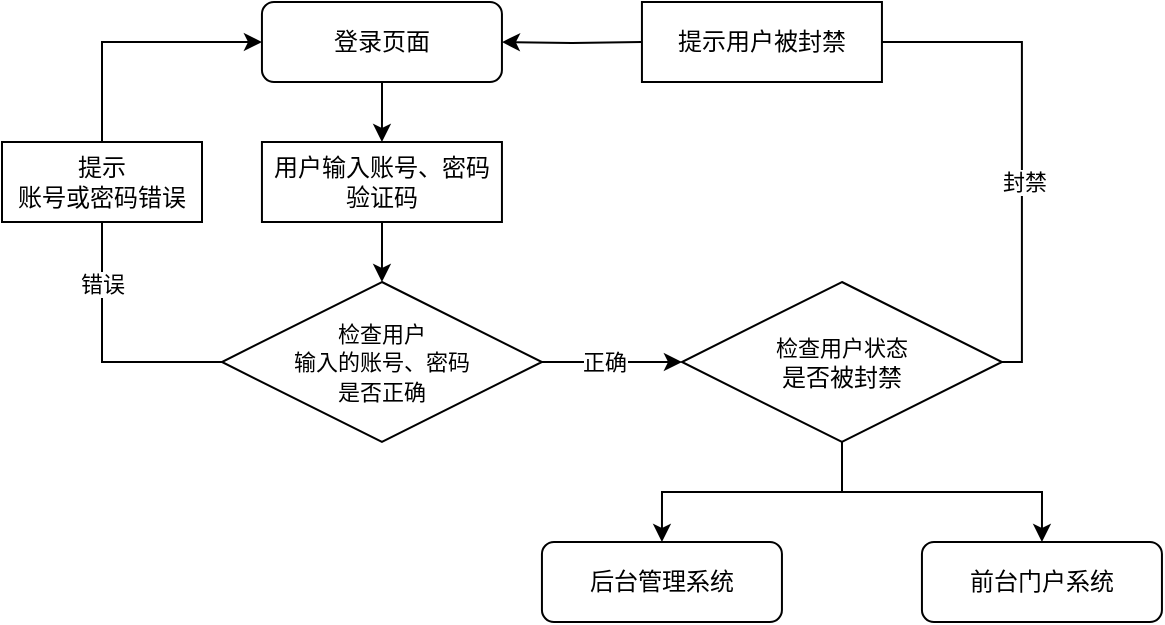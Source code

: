 <mxfile version="20.5.1" type="github">
  <diagram id="C5RBs43oDa-KdzZeNtuy" name="Page-1">
    <mxGraphModel dx="981" dy="526" grid="1" gridSize="10" guides="1" tooltips="1" connect="1" arrows="1" fold="1" page="1" pageScale="1" pageWidth="827" pageHeight="1169" math="0" shadow="0">
      <root>
        <mxCell id="WIyWlLk6GJQsqaUBKTNV-0" />
        <mxCell id="WIyWlLk6GJQsqaUBKTNV-1" parent="WIyWlLk6GJQsqaUBKTNV-0" />
        <mxCell id="uxCPb5951isJVDWly0Wi-1" style="edgeStyle=orthogonalEdgeStyle;rounded=0;orthogonalLoop=1;jettySize=auto;html=1;entryX=0.5;entryY=0;entryDx=0;entryDy=0;" edge="1" parent="WIyWlLk6GJQsqaUBKTNV-1" source="WIyWlLk6GJQsqaUBKTNV-3" target="uxCPb5951isJVDWly0Wi-0">
          <mxGeometry relative="1" as="geometry" />
        </mxCell>
        <mxCell id="WIyWlLk6GJQsqaUBKTNV-3" value="登录页面" style="rounded=1;whiteSpace=wrap;html=1;fontSize=12;glass=0;strokeWidth=1;shadow=0;" parent="WIyWlLk6GJQsqaUBKTNV-1" vertex="1">
          <mxGeometry x="229.97" y="310" width="120" height="40" as="geometry" />
        </mxCell>
        <mxCell id="uxCPb5951isJVDWly0Wi-4" style="edgeStyle=orthogonalEdgeStyle;rounded=0;orthogonalLoop=1;jettySize=auto;html=1;entryX=0.5;entryY=0;entryDx=0;entryDy=0;" edge="1" parent="WIyWlLk6GJQsqaUBKTNV-1" source="uxCPb5951isJVDWly0Wi-0" target="uxCPb5951isJVDWly0Wi-3">
          <mxGeometry relative="1" as="geometry" />
        </mxCell>
        <mxCell id="uxCPb5951isJVDWly0Wi-0" value="用户输入账号、密码验证码" style="rounded=0;whiteSpace=wrap;html=1;" vertex="1" parent="WIyWlLk6GJQsqaUBKTNV-1">
          <mxGeometry x="229.97" y="380" width="120" height="40" as="geometry" />
        </mxCell>
        <mxCell id="uxCPb5951isJVDWly0Wi-5" style="edgeStyle=orthogonalEdgeStyle;rounded=0;orthogonalLoop=1;jettySize=auto;html=1;fontSize=11;entryX=0;entryY=0.5;entryDx=0;entryDy=0;" edge="1" parent="WIyWlLk6GJQsqaUBKTNV-1">
          <mxGeometry relative="1" as="geometry">
            <mxPoint x="229.97" y="330" as="targetPoint" />
            <mxPoint x="210.027" y="490.029" as="sourcePoint" />
            <Array as="points">
              <mxPoint x="150" y="490" />
              <mxPoint x="150" y="330" />
            </Array>
          </mxGeometry>
        </mxCell>
        <mxCell id="uxCPb5951isJVDWly0Wi-6" value="错误" style="edgeLabel;html=1;align=center;verticalAlign=middle;resizable=0;points=[];fontSize=11;" vertex="1" connectable="0" parent="uxCPb5951isJVDWly0Wi-5">
          <mxGeometry x="-0.032" y="-1" relative="1" as="geometry">
            <mxPoint x="-1" y="46" as="offset" />
          </mxGeometry>
        </mxCell>
        <mxCell id="uxCPb5951isJVDWly0Wi-8" style="edgeStyle=orthogonalEdgeStyle;rounded=0;orthogonalLoop=1;jettySize=auto;html=1;entryX=0;entryY=0.5;entryDx=0;entryDy=0;fontSize=11;" edge="1" parent="WIyWlLk6GJQsqaUBKTNV-1" source="uxCPb5951isJVDWly0Wi-3" target="uxCPb5951isJVDWly0Wi-7">
          <mxGeometry relative="1" as="geometry" />
        </mxCell>
        <mxCell id="uxCPb5951isJVDWly0Wi-15" value="正确" style="edgeLabel;html=1;align=center;verticalAlign=middle;resizable=0;points=[];fontSize=11;" vertex="1" connectable="0" parent="uxCPb5951isJVDWly0Wi-8">
          <mxGeometry x="-0.278" relative="1" as="geometry">
            <mxPoint x="5" as="offset" />
          </mxGeometry>
        </mxCell>
        <mxCell id="uxCPb5951isJVDWly0Wi-3" value="&lt;font style=&quot;font-size: 11px;&quot;&gt;检查用户&lt;br&gt;输入的账号、密码&lt;br&gt;是否正确&lt;/font&gt;" style="rhombus;whiteSpace=wrap;html=1;" vertex="1" parent="WIyWlLk6GJQsqaUBKTNV-1">
          <mxGeometry x="209.97" y="450" width="160" height="80" as="geometry" />
        </mxCell>
        <mxCell id="uxCPb5951isJVDWly0Wi-9" style="edgeStyle=orthogonalEdgeStyle;rounded=0;orthogonalLoop=1;jettySize=auto;html=1;fontSize=11;entryX=1;entryY=0.5;entryDx=0;entryDy=0;startArrow=none;" edge="1" parent="WIyWlLk6GJQsqaUBKTNV-1" target="WIyWlLk6GJQsqaUBKTNV-3">
          <mxGeometry relative="1" as="geometry">
            <mxPoint x="589.97" y="330" as="targetPoint" />
            <mxPoint x="419.97" y="330" as="sourcePoint" />
            <Array as="points" />
          </mxGeometry>
        </mxCell>
        <mxCell id="uxCPb5951isJVDWly0Wi-19" style="edgeStyle=orthogonalEdgeStyle;rounded=0;orthogonalLoop=1;jettySize=auto;html=1;entryX=0.5;entryY=0;entryDx=0;entryDy=0;fontSize=11;" edge="1" parent="WIyWlLk6GJQsqaUBKTNV-1" source="uxCPb5951isJVDWly0Wi-7" target="uxCPb5951isJVDWly0Wi-17">
          <mxGeometry relative="1" as="geometry">
            <Array as="points">
              <mxPoint x="519.97" y="555" />
              <mxPoint x="429.97" y="555" />
            </Array>
          </mxGeometry>
        </mxCell>
        <mxCell id="uxCPb5951isJVDWly0Wi-24" style="edgeStyle=orthogonalEdgeStyle;rounded=0;orthogonalLoop=1;jettySize=auto;html=1;fontSize=11;entryX=0.5;entryY=0;entryDx=0;entryDy=0;" edge="1" parent="WIyWlLk6GJQsqaUBKTNV-1" source="uxCPb5951isJVDWly0Wi-7" target="uxCPb5951isJVDWly0Wi-18">
          <mxGeometry relative="1" as="geometry">
            <mxPoint x="519.97" y="560" as="targetPoint" />
          </mxGeometry>
        </mxCell>
        <mxCell id="uxCPb5951isJVDWly0Wi-7" value="&lt;span style=&quot;font-size: 11px;&quot;&gt;检查用户状态&lt;br&gt;&lt;/span&gt;是否被封禁" style="rhombus;whiteSpace=wrap;html=1;" vertex="1" parent="WIyWlLk6GJQsqaUBKTNV-1">
          <mxGeometry x="439.97" y="450" width="160" height="80" as="geometry" />
        </mxCell>
        <mxCell id="uxCPb5951isJVDWly0Wi-12" value="" style="edgeStyle=orthogonalEdgeStyle;rounded=0;orthogonalLoop=1;jettySize=auto;html=1;fontSize=11;entryX=1;entryY=0.5;entryDx=0;entryDy=0;endArrow=none;" edge="1" parent="WIyWlLk6GJQsqaUBKTNV-1" source="uxCPb5951isJVDWly0Wi-7">
          <mxGeometry relative="1" as="geometry">
            <mxPoint x="539.97" y="330" as="targetPoint" />
            <mxPoint x="599.913" y="490.029" as="sourcePoint" />
            <Array as="points">
              <mxPoint x="609.97" y="490" />
              <mxPoint x="609.97" y="330" />
            </Array>
          </mxGeometry>
        </mxCell>
        <mxCell id="uxCPb5951isJVDWly0Wi-13" value="封禁" style="edgeLabel;html=1;align=center;verticalAlign=middle;resizable=0;points=[];fontSize=11;" vertex="1" connectable="0" parent="uxCPb5951isJVDWly0Wi-12">
          <mxGeometry x="-0.608" y="-1" relative="1" as="geometry">
            <mxPoint y="-53" as="offset" />
          </mxGeometry>
        </mxCell>
        <mxCell id="uxCPb5951isJVDWly0Wi-14" value="提示用户被封禁" style="rounded=0;whiteSpace=wrap;html=1;" vertex="1" parent="WIyWlLk6GJQsqaUBKTNV-1">
          <mxGeometry x="419.97" y="310" width="120" height="40" as="geometry" />
        </mxCell>
        <mxCell id="uxCPb5951isJVDWly0Wi-17" value="后台管理系统" style="rounded=1;whiteSpace=wrap;html=1;" vertex="1" parent="WIyWlLk6GJQsqaUBKTNV-1">
          <mxGeometry x="369.97" y="580" width="120" height="40" as="geometry" />
        </mxCell>
        <mxCell id="uxCPb5951isJVDWly0Wi-18" value="前台门户系统" style="rounded=1;whiteSpace=wrap;html=1;" vertex="1" parent="WIyWlLk6GJQsqaUBKTNV-1">
          <mxGeometry x="559.97" y="580" width="120" height="40" as="geometry" />
        </mxCell>
        <mxCell id="uxCPb5951isJVDWly0Wi-26" value="提示&lt;br&gt;账号或密码错误" style="rounded=0;whiteSpace=wrap;html=1;" vertex="1" parent="WIyWlLk6GJQsqaUBKTNV-1">
          <mxGeometry x="100" y="380" width="100" height="40" as="geometry" />
        </mxCell>
      </root>
    </mxGraphModel>
  </diagram>
</mxfile>

